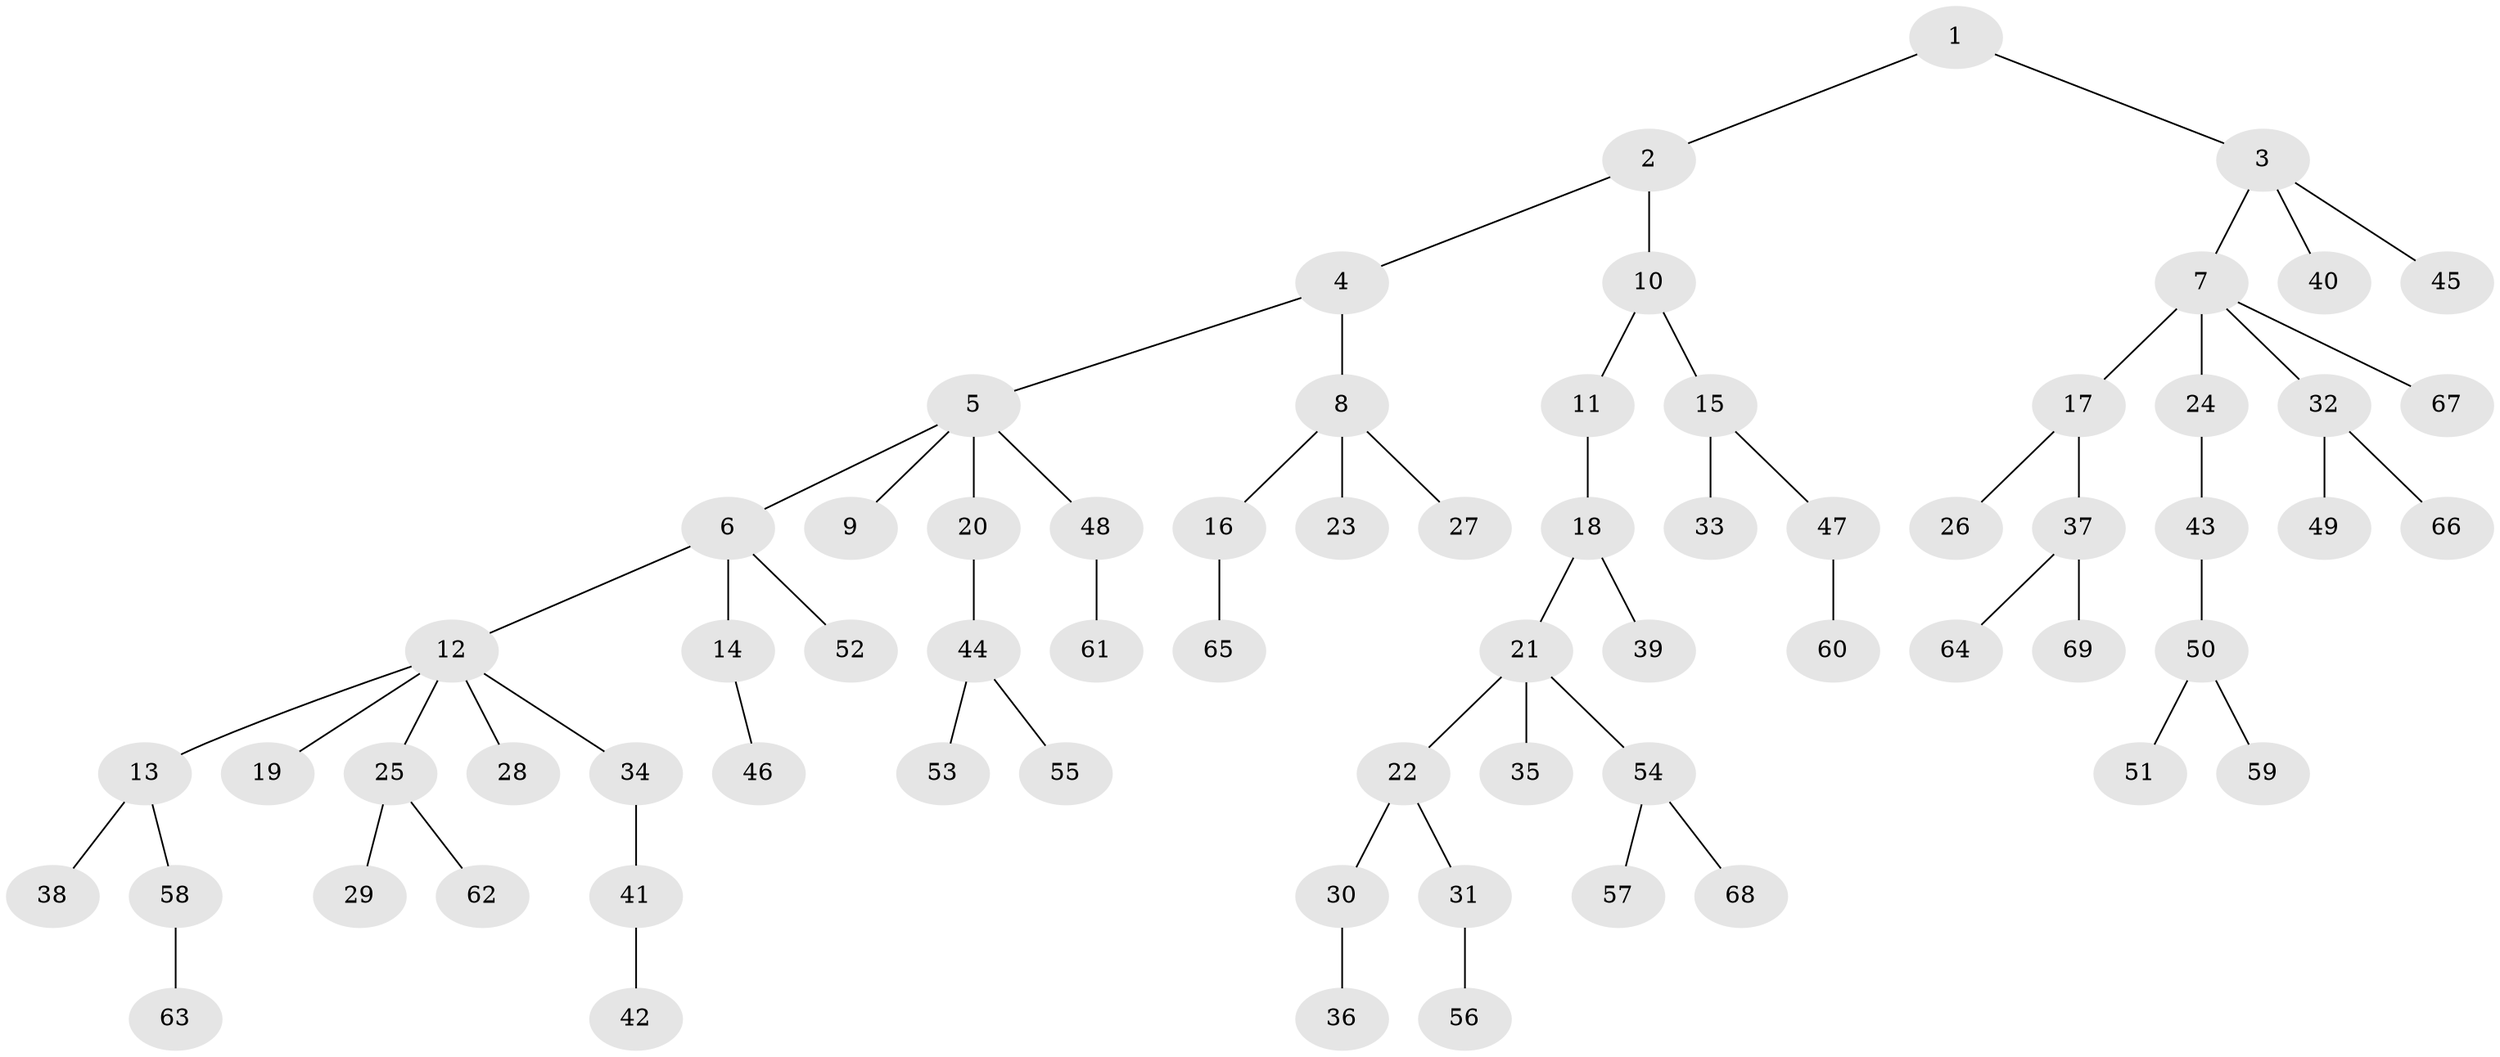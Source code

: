// coarse degree distribution, {3: 0.2, 1: 0.4, 2: 0.34285714285714286, 5: 0.02857142857142857, 4: 0.02857142857142857}
// Generated by graph-tools (version 1.1) at 2025/37/03/04/25 23:37:26]
// undirected, 69 vertices, 68 edges
graph export_dot {
  node [color=gray90,style=filled];
  1;
  2;
  3;
  4;
  5;
  6;
  7;
  8;
  9;
  10;
  11;
  12;
  13;
  14;
  15;
  16;
  17;
  18;
  19;
  20;
  21;
  22;
  23;
  24;
  25;
  26;
  27;
  28;
  29;
  30;
  31;
  32;
  33;
  34;
  35;
  36;
  37;
  38;
  39;
  40;
  41;
  42;
  43;
  44;
  45;
  46;
  47;
  48;
  49;
  50;
  51;
  52;
  53;
  54;
  55;
  56;
  57;
  58;
  59;
  60;
  61;
  62;
  63;
  64;
  65;
  66;
  67;
  68;
  69;
  1 -- 2;
  1 -- 3;
  2 -- 4;
  2 -- 10;
  3 -- 7;
  3 -- 40;
  3 -- 45;
  4 -- 5;
  4 -- 8;
  5 -- 6;
  5 -- 9;
  5 -- 20;
  5 -- 48;
  6 -- 12;
  6 -- 14;
  6 -- 52;
  7 -- 17;
  7 -- 24;
  7 -- 32;
  7 -- 67;
  8 -- 16;
  8 -- 23;
  8 -- 27;
  10 -- 11;
  10 -- 15;
  11 -- 18;
  12 -- 13;
  12 -- 19;
  12 -- 25;
  12 -- 28;
  12 -- 34;
  13 -- 38;
  13 -- 58;
  14 -- 46;
  15 -- 33;
  15 -- 47;
  16 -- 65;
  17 -- 26;
  17 -- 37;
  18 -- 21;
  18 -- 39;
  20 -- 44;
  21 -- 22;
  21 -- 35;
  21 -- 54;
  22 -- 30;
  22 -- 31;
  24 -- 43;
  25 -- 29;
  25 -- 62;
  30 -- 36;
  31 -- 56;
  32 -- 49;
  32 -- 66;
  34 -- 41;
  37 -- 64;
  37 -- 69;
  41 -- 42;
  43 -- 50;
  44 -- 53;
  44 -- 55;
  47 -- 60;
  48 -- 61;
  50 -- 51;
  50 -- 59;
  54 -- 57;
  54 -- 68;
  58 -- 63;
}
